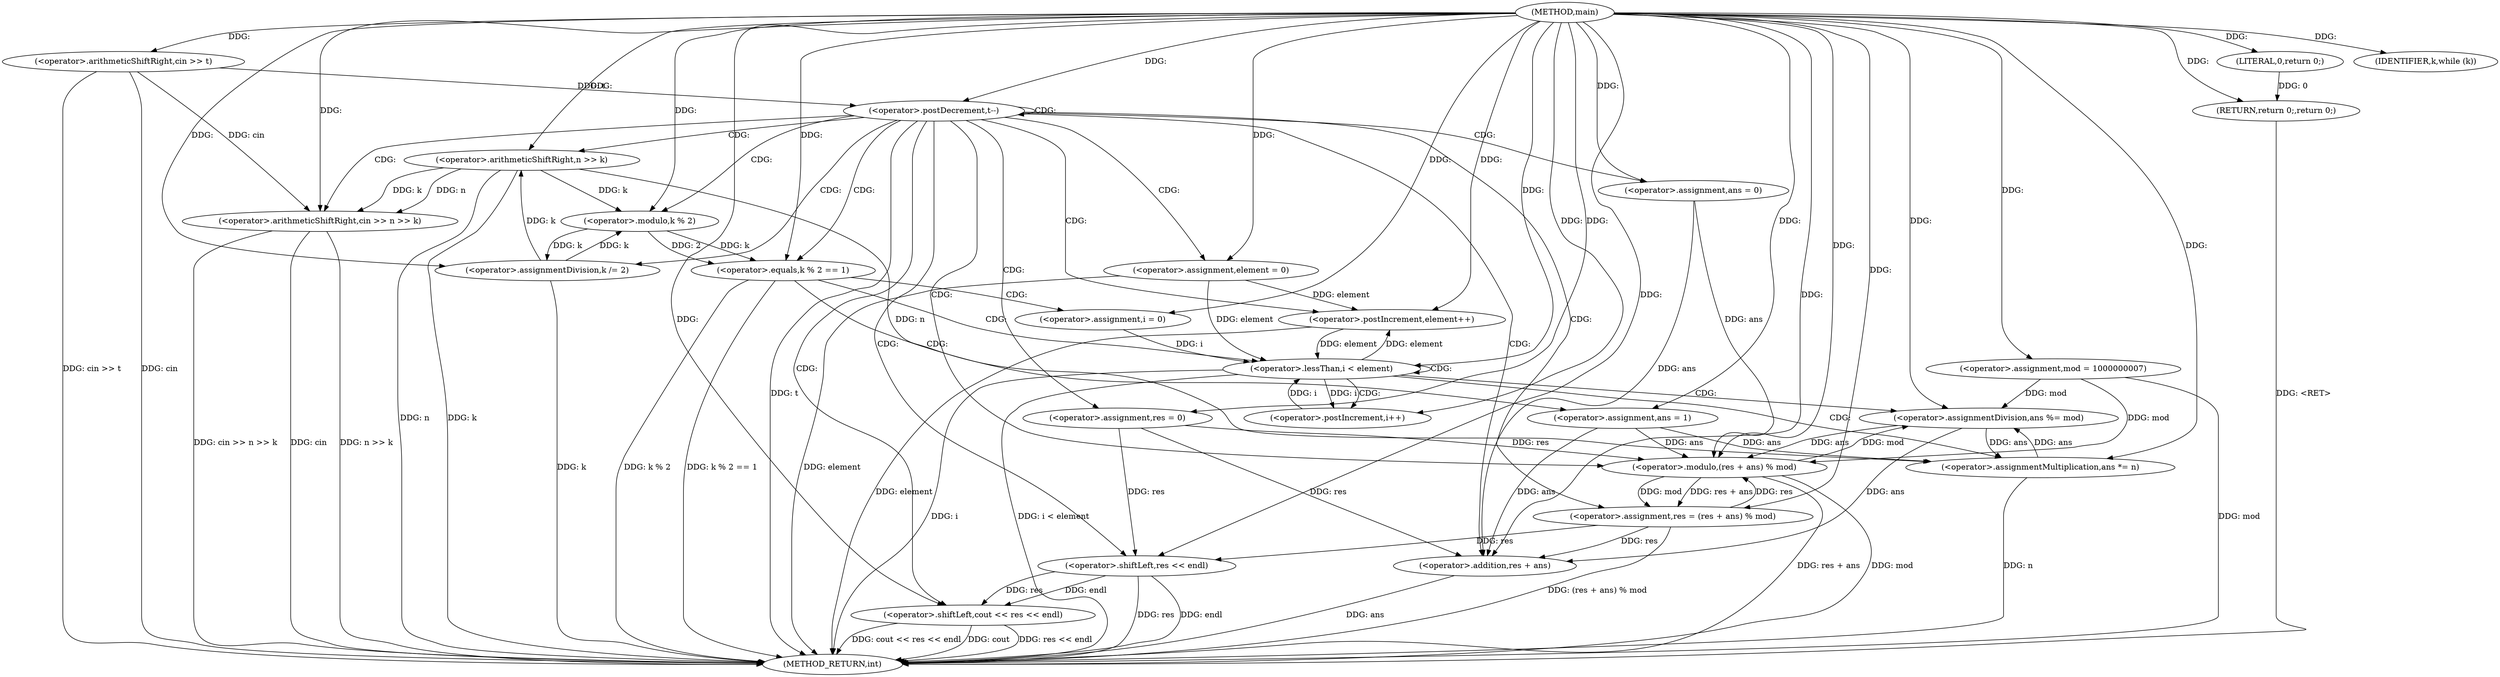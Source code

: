 digraph "main" {  
"1000112" [label = "(METHOD,main)" ]
"1000194" [label = "(METHOD_RETURN,int)" ]
"1000115" [label = "(<operator>.arithmeticShiftRight,cin >> t)" ]
"1000119" [label = "(<operator>.assignment,mod = 1000000007)" ]
"1000192" [label = "(RETURN,return 0;,return 0;)" ]
"1000123" [label = "(<operator>.postDecrement,t--)" ]
"1000193" [label = "(LITERAL,0,return 0;)" ]
"1000128" [label = "(<operator>.arithmeticShiftRight,cin >> n >> k)" ]
"1000134" [label = "(<operator>.assignment,element = 0)" ]
"1000138" [label = "(<operator>.assignment,res = 0)" ]
"1000187" [label = "(<operator>.shiftLeft,cout << res << endl)" ]
"1000142" [label = "(IDENTIFIER,k,while (k))" ]
"1000130" [label = "(<operator>.arithmeticShiftRight,n >> k)" ]
"1000145" [label = "(<operator>.assignment,ans = 0)" ]
"1000175" [label = "(<operator>.assignment,res = (res + ans) % mod)" ]
"1000182" [label = "(<operator>.assignmentDivision,k /= 2)" ]
"1000185" [label = "(<operator>.postIncrement,element++)" ]
"1000189" [label = "(<operator>.shiftLeft,res << endl)" ]
"1000149" [label = "(<operator>.equals,k % 2 == 1)" ]
"1000155" [label = "(<operator>.assignment,ans = 1)" ]
"1000177" [label = "(<operator>.modulo,(res + ans) % mod)" ]
"1000150" [label = "(<operator>.modulo,k % 2)" ]
"1000160" [label = "(<operator>.assignment,i = 0)" ]
"1000163" [label = "(<operator>.lessThan,i < element)" ]
"1000166" [label = "(<operator>.postIncrement,i++)" ]
"1000178" [label = "(<operator>.addition,res + ans)" ]
"1000169" [label = "(<operator>.assignmentMultiplication,ans *= n)" ]
"1000172" [label = "(<operator>.assignmentDivision,ans %= mod)" ]
  "1000115" -> "1000194"  [ label = "DDG: cin"] 
  "1000115" -> "1000194"  [ label = "DDG: cin >> t"] 
  "1000119" -> "1000194"  [ label = "DDG: mod"] 
  "1000123" -> "1000194"  [ label = "DDG: t"] 
  "1000128" -> "1000194"  [ label = "DDG: cin"] 
  "1000130" -> "1000194"  [ label = "DDG: n"] 
  "1000130" -> "1000194"  [ label = "DDG: k"] 
  "1000128" -> "1000194"  [ label = "DDG: n >> k"] 
  "1000128" -> "1000194"  [ label = "DDG: cin >> n >> k"] 
  "1000134" -> "1000194"  [ label = "DDG: element"] 
  "1000189" -> "1000194"  [ label = "DDG: res"] 
  "1000187" -> "1000194"  [ label = "DDG: res << endl"] 
  "1000187" -> "1000194"  [ label = "DDG: cout << res << endl"] 
  "1000149" -> "1000194"  [ label = "DDG: k % 2"] 
  "1000149" -> "1000194"  [ label = "DDG: k % 2 == 1"] 
  "1000163" -> "1000194"  [ label = "DDG: i"] 
  "1000163" -> "1000194"  [ label = "DDG: i < element"] 
  "1000178" -> "1000194"  [ label = "DDG: ans"] 
  "1000177" -> "1000194"  [ label = "DDG: res + ans"] 
  "1000177" -> "1000194"  [ label = "DDG: mod"] 
  "1000175" -> "1000194"  [ label = "DDG: (res + ans) % mod"] 
  "1000182" -> "1000194"  [ label = "DDG: k"] 
  "1000185" -> "1000194"  [ label = "DDG: element"] 
  "1000169" -> "1000194"  [ label = "DDG: n"] 
  "1000192" -> "1000194"  [ label = "DDG: <RET>"] 
  "1000187" -> "1000194"  [ label = "DDG: cout"] 
  "1000189" -> "1000194"  [ label = "DDG: endl"] 
  "1000112" -> "1000119"  [ label = "DDG: "] 
  "1000193" -> "1000192"  [ label = "DDG: 0"] 
  "1000112" -> "1000192"  [ label = "DDG: "] 
  "1000112" -> "1000115"  [ label = "DDG: "] 
  "1000112" -> "1000193"  [ label = "DDG: "] 
  "1000115" -> "1000123"  [ label = "DDG: t"] 
  "1000112" -> "1000123"  [ label = "DDG: "] 
  "1000112" -> "1000134"  [ label = "DDG: "] 
  "1000112" -> "1000138"  [ label = "DDG: "] 
  "1000115" -> "1000128"  [ label = "DDG: cin"] 
  "1000112" -> "1000128"  [ label = "DDG: "] 
  "1000130" -> "1000128"  [ label = "DDG: k"] 
  "1000130" -> "1000128"  [ label = "DDG: n"] 
  "1000112" -> "1000142"  [ label = "DDG: "] 
  "1000112" -> "1000187"  [ label = "DDG: "] 
  "1000189" -> "1000187"  [ label = "DDG: endl"] 
  "1000189" -> "1000187"  [ label = "DDG: res"] 
  "1000112" -> "1000130"  [ label = "DDG: "] 
  "1000182" -> "1000130"  [ label = "DDG: k"] 
  "1000112" -> "1000145"  [ label = "DDG: "] 
  "1000177" -> "1000175"  [ label = "DDG: res + ans"] 
  "1000177" -> "1000175"  [ label = "DDG: mod"] 
  "1000112" -> "1000182"  [ label = "DDG: "] 
  "1000138" -> "1000189"  [ label = "DDG: res"] 
  "1000175" -> "1000189"  [ label = "DDG: res"] 
  "1000112" -> "1000189"  [ label = "DDG: "] 
  "1000112" -> "1000175"  [ label = "DDG: "] 
  "1000150" -> "1000182"  [ label = "DDG: k"] 
  "1000134" -> "1000185"  [ label = "DDG: element"] 
  "1000163" -> "1000185"  [ label = "DDG: element"] 
  "1000112" -> "1000185"  [ label = "DDG: "] 
  "1000150" -> "1000149"  [ label = "DDG: k"] 
  "1000150" -> "1000149"  [ label = "DDG: 2"] 
  "1000112" -> "1000149"  [ label = "DDG: "] 
  "1000112" -> "1000155"  [ label = "DDG: "] 
  "1000138" -> "1000177"  [ label = "DDG: res"] 
  "1000175" -> "1000177"  [ label = "DDG: res"] 
  "1000112" -> "1000177"  [ label = "DDG: "] 
  "1000145" -> "1000177"  [ label = "DDG: ans"] 
  "1000155" -> "1000177"  [ label = "DDG: ans"] 
  "1000172" -> "1000177"  [ label = "DDG: ans"] 
  "1000119" -> "1000177"  [ label = "DDG: mod"] 
  "1000130" -> "1000150"  [ label = "DDG: k"] 
  "1000182" -> "1000150"  [ label = "DDG: k"] 
  "1000112" -> "1000150"  [ label = "DDG: "] 
  "1000112" -> "1000160"  [ label = "DDG: "] 
  "1000138" -> "1000178"  [ label = "DDG: res"] 
  "1000175" -> "1000178"  [ label = "DDG: res"] 
  "1000112" -> "1000178"  [ label = "DDG: "] 
  "1000145" -> "1000178"  [ label = "DDG: ans"] 
  "1000155" -> "1000178"  [ label = "DDG: ans"] 
  "1000172" -> "1000178"  [ label = "DDG: ans"] 
  "1000160" -> "1000163"  [ label = "DDG: i"] 
  "1000166" -> "1000163"  [ label = "DDG: i"] 
  "1000112" -> "1000163"  [ label = "DDG: "] 
  "1000134" -> "1000163"  [ label = "DDG: element"] 
  "1000185" -> "1000163"  [ label = "DDG: element"] 
  "1000163" -> "1000166"  [ label = "DDG: i"] 
  "1000112" -> "1000166"  [ label = "DDG: "] 
  "1000130" -> "1000169"  [ label = "DDG: n"] 
  "1000112" -> "1000169"  [ label = "DDG: "] 
  "1000119" -> "1000172"  [ label = "DDG: mod"] 
  "1000177" -> "1000172"  [ label = "DDG: mod"] 
  "1000112" -> "1000172"  [ label = "DDG: "] 
  "1000155" -> "1000169"  [ label = "DDG: ans"] 
  "1000172" -> "1000169"  [ label = "DDG: ans"] 
  "1000169" -> "1000172"  [ label = "DDG: ans"] 
  "1000123" -> "1000128"  [ label = "CDG: "] 
  "1000123" -> "1000189"  [ label = "CDG: "] 
  "1000123" -> "1000123"  [ label = "CDG: "] 
  "1000123" -> "1000130"  [ label = "CDG: "] 
  "1000123" -> "1000187"  [ label = "CDG: "] 
  "1000123" -> "1000138"  [ label = "CDG: "] 
  "1000123" -> "1000134"  [ label = "CDG: "] 
  "1000123" -> "1000182"  [ label = "CDG: "] 
  "1000123" -> "1000150"  [ label = "CDG: "] 
  "1000123" -> "1000149"  [ label = "CDG: "] 
  "1000123" -> "1000178"  [ label = "CDG: "] 
  "1000123" -> "1000175"  [ label = "CDG: "] 
  "1000123" -> "1000145"  [ label = "CDG: "] 
  "1000123" -> "1000177"  [ label = "CDG: "] 
  "1000123" -> "1000185"  [ label = "CDG: "] 
  "1000149" -> "1000163"  [ label = "CDG: "] 
  "1000149" -> "1000155"  [ label = "CDG: "] 
  "1000149" -> "1000160"  [ label = "CDG: "] 
  "1000163" -> "1000166"  [ label = "CDG: "] 
  "1000163" -> "1000172"  [ label = "CDG: "] 
  "1000163" -> "1000169"  [ label = "CDG: "] 
  "1000163" -> "1000163"  [ label = "CDG: "] 
}
